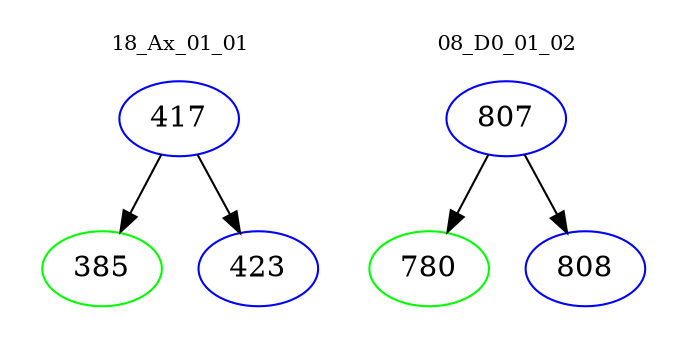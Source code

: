digraph{
subgraph cluster_0 {
color = white
label = "18_Ax_01_01";
fontsize=10;
T0_417 [label="417", color="blue"]
T0_417 -> T0_385 [color="black"]
T0_385 [label="385", color="green"]
T0_417 -> T0_423 [color="black"]
T0_423 [label="423", color="blue"]
}
subgraph cluster_1 {
color = white
label = "08_D0_01_02";
fontsize=10;
T1_807 [label="807", color="blue"]
T1_807 -> T1_780 [color="black"]
T1_780 [label="780", color="green"]
T1_807 -> T1_808 [color="black"]
T1_808 [label="808", color="blue"]
}
}
